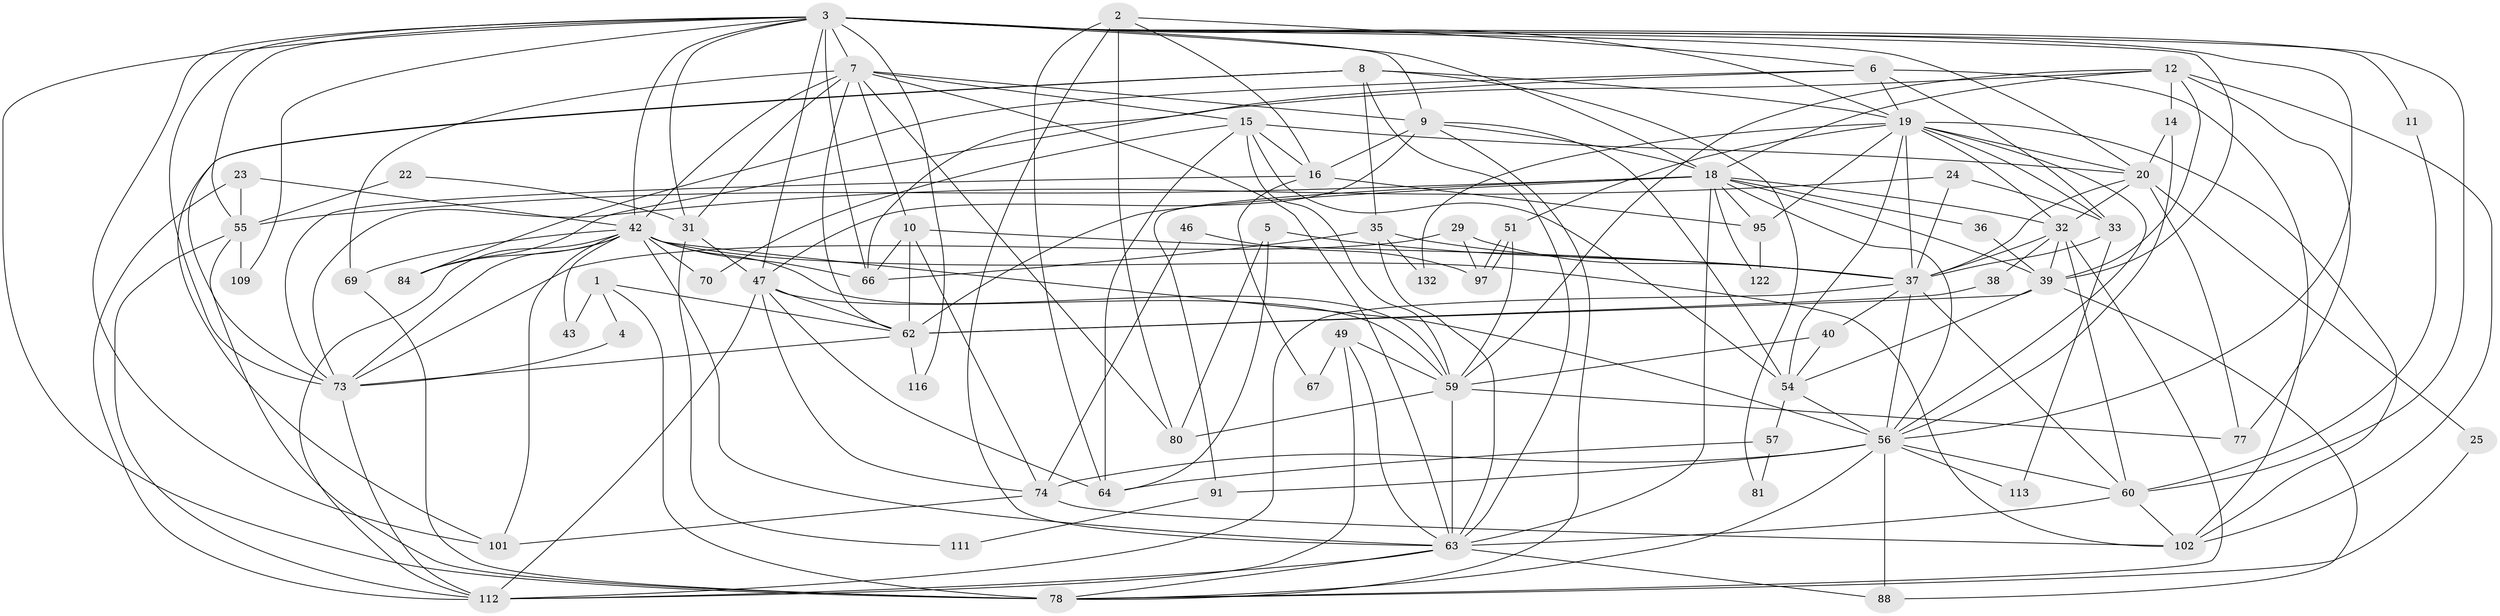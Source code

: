 // original degree distribution, {4: 0.2746478873239437, 3: 0.22535211267605634, 6: 0.09154929577464789, 2: 0.176056338028169, 5: 0.1619718309859155, 7: 0.056338028169014086, 9: 0.007042253521126761, 8: 0.007042253521126761}
// Generated by graph-tools (version 1.1) at 2025/15/03/09/25 04:15:04]
// undirected, 71 vertices, 195 edges
graph export_dot {
graph [start="1"]
  node [color=gray90,style=filled];
  1;
  2 [super="+17"];
  3 [super="+21+30+27"];
  4;
  5;
  6 [super="+13"];
  7 [super="+124+108"];
  8 [super="+50"];
  9 [super="+138+142+28"];
  10 [super="+121"];
  11;
  12 [super="+99+45"];
  14 [super="+92"];
  15 [super="+136"];
  16 [super="+65"];
  18 [super="+26+41+139+44"];
  19 [super="+48+52"];
  20 [super="+79+34"];
  22;
  23;
  24;
  25;
  29;
  31;
  32 [super="+131"];
  33;
  35;
  36;
  37 [super="+115+87"];
  38;
  39 [super="+126+83"];
  40;
  42 [super="+104+71"];
  43;
  46;
  47 [super="+53+128"];
  49 [super="+89"];
  51;
  54 [super="+114"];
  55 [super="+85+76+94"];
  56 [super="+58"];
  57;
  59 [super="+141+86"];
  60 [super="+103"];
  62 [super="+100+119"];
  63 [super="+82"];
  64 [super="+135"];
  66;
  67;
  69;
  70;
  73 [super="+96+105"];
  74;
  77;
  78 [super="+118"];
  80 [super="+106"];
  81;
  84;
  88;
  91;
  95;
  97;
  101;
  102;
  109;
  111;
  112 [super="+117"];
  113;
  116;
  122;
  132;
  1 -- 62;
  1 -- 4;
  1 -- 43;
  1 -- 78;
  2 -- 16;
  2 -- 6;
  2 -- 64;
  2 -- 80;
  2 -- 63;
  3 -- 116;
  3 -- 66;
  3 -- 39 [weight=2];
  3 -- 9;
  3 -- 42 [weight=2];
  3 -- 78 [weight=2];
  3 -- 18;
  3 -- 56;
  3 -- 101;
  3 -- 11;
  3 -- 109;
  3 -- 47;
  3 -- 55;
  3 -- 60;
  3 -- 31;
  3 -- 73;
  3 -- 20;
  3 -- 7;
  3 -- 19;
  4 -- 73;
  5 -- 80 [weight=2];
  5 -- 64;
  5 -- 37;
  6 -- 84;
  6 -- 102;
  6 -- 33;
  6 -- 66;
  6 -- 19;
  7 -- 62;
  7 -- 69;
  7 -- 9;
  7 -- 10;
  7 -- 15;
  7 -- 80;
  7 -- 31;
  7 -- 42;
  7 -- 63;
  8 -- 101;
  8 -- 81;
  8 -- 35;
  8 -- 19;
  8 -- 73;
  8 -- 63;
  9 -- 16;
  9 -- 54;
  9 -- 47 [weight=2];
  9 -- 18 [weight=2];
  9 -- 78;
  10 -- 74;
  10 -- 66;
  10 -- 37;
  10 -- 62;
  11 -- 60;
  12 -- 84;
  12 -- 102;
  12 -- 77;
  12 -- 14;
  12 -- 18;
  12 -- 39;
  12 -- 59;
  14 -- 20;
  14 -- 56 [weight=2];
  15 -- 64;
  15 -- 20;
  15 -- 59;
  15 -- 70;
  15 -- 16;
  15 -- 54;
  16 -- 95;
  16 -- 67;
  16 -- 73;
  18 -- 36 [weight=2];
  18 -- 122;
  18 -- 55 [weight=2];
  18 -- 56;
  18 -- 62;
  18 -- 95;
  18 -- 91;
  18 -- 32;
  18 -- 63;
  18 -- 39;
  19 -- 51;
  19 -- 37 [weight=2];
  19 -- 132;
  19 -- 102;
  19 -- 20;
  19 -- 32;
  19 -- 33;
  19 -- 56;
  19 -- 95;
  19 -- 54;
  20 -- 32;
  20 -- 25;
  20 -- 77;
  20 -- 37;
  22 -- 31;
  22 -- 55 [weight=2];
  23 -- 112;
  23 -- 55;
  23 -- 42;
  24 -- 33;
  24 -- 73;
  24 -- 37;
  25 -- 78;
  29 -- 97;
  29 -- 37;
  29 -- 73;
  31 -- 111;
  31 -- 47;
  32 -- 37;
  32 -- 38;
  32 -- 60;
  32 -- 39;
  32 -- 78;
  33 -- 113;
  33 -- 37;
  35 -- 66;
  35 -- 132;
  35 -- 37;
  35 -- 63;
  36 -- 39;
  37 -- 56;
  37 -- 40;
  37 -- 60;
  37 -- 112;
  38 -- 62;
  39 -- 88;
  39 -- 62;
  39 -- 54;
  40 -- 59;
  40 -- 54;
  42 -- 43;
  42 -- 66;
  42 -- 70;
  42 -- 102;
  42 -- 73;
  42 -- 63;
  42 -- 112;
  42 -- 84;
  42 -- 69;
  42 -- 101;
  42 -- 56 [weight=2];
  42 -- 59;
  46 -- 74;
  46 -- 97;
  47 -- 62;
  47 -- 64;
  47 -- 112;
  47 -- 74;
  47 -- 59;
  49 -- 59;
  49 -- 112;
  49 -- 67;
  49 -- 63;
  51 -- 97;
  51 -- 97;
  51 -- 59;
  54 -- 57;
  54 -- 56;
  55 -- 78;
  55 -- 112;
  55 -- 109;
  56 -- 74;
  56 -- 91;
  56 -- 113;
  56 -- 88;
  56 -- 78;
  56 -- 60;
  57 -- 81;
  57 -- 64;
  59 -- 63 [weight=2];
  59 -- 77;
  59 -- 80;
  60 -- 102;
  60 -- 63;
  62 -- 116;
  62 -- 73;
  63 -- 78;
  63 -- 112;
  63 -- 88;
  69 -- 78;
  73 -- 112;
  74 -- 102;
  74 -- 101;
  91 -- 111;
  95 -- 122;
}
